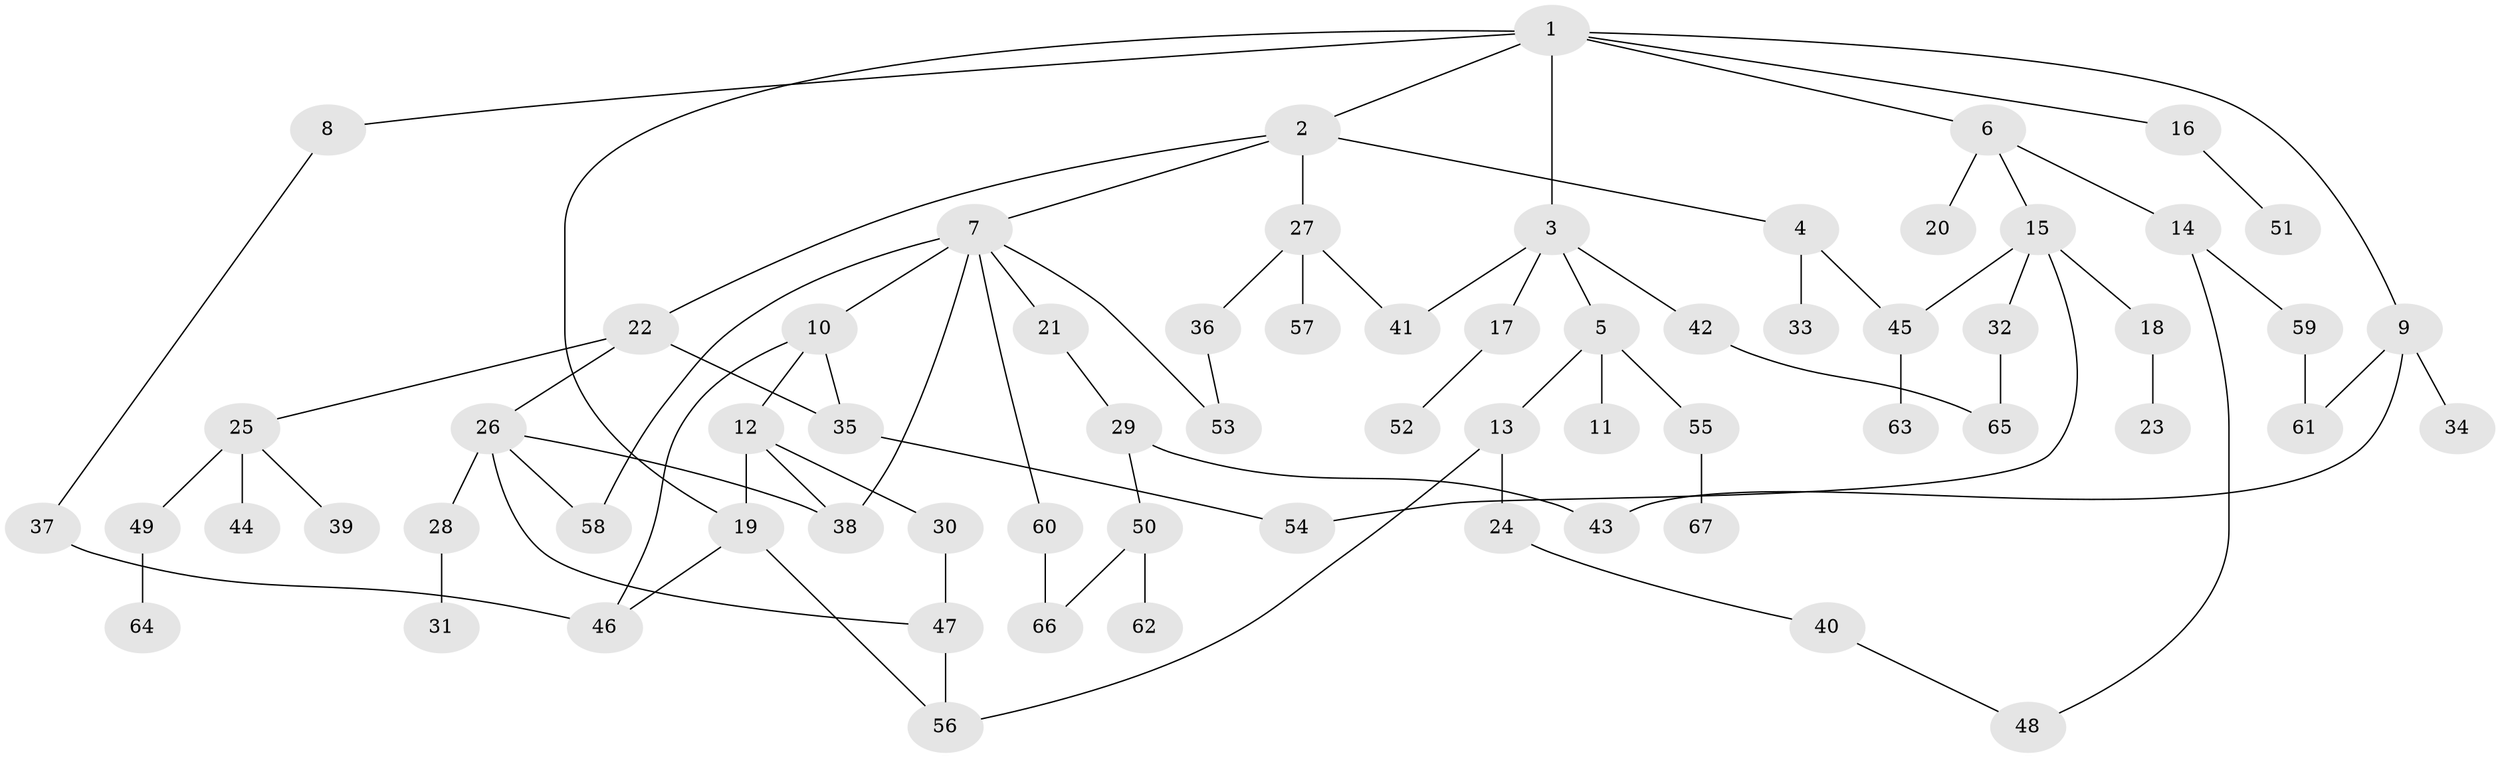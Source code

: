 // original degree distribution, {8: 0.007633587786259542, 7: 0.007633587786259542, 6: 0.022900763358778626, 4: 0.0916030534351145, 5: 0.03816793893129771, 3: 0.183206106870229, 1: 0.366412213740458, 2: 0.2824427480916031}
// Generated by graph-tools (version 1.1) at 2025/34/03/09/25 02:34:06]
// undirected, 67 vertices, 85 edges
graph export_dot {
graph [start="1"]
  node [color=gray90,style=filled];
  1;
  2;
  3;
  4;
  5;
  6;
  7;
  8;
  9;
  10;
  11;
  12;
  13;
  14;
  15;
  16;
  17;
  18;
  19;
  20;
  21;
  22;
  23;
  24;
  25;
  26;
  27;
  28;
  29;
  30;
  31;
  32;
  33;
  34;
  35;
  36;
  37;
  38;
  39;
  40;
  41;
  42;
  43;
  44;
  45;
  46;
  47;
  48;
  49;
  50;
  51;
  52;
  53;
  54;
  55;
  56;
  57;
  58;
  59;
  60;
  61;
  62;
  63;
  64;
  65;
  66;
  67;
  1 -- 2 [weight=1.0];
  1 -- 3 [weight=1.0];
  1 -- 6 [weight=1.0];
  1 -- 8 [weight=1.0];
  1 -- 9 [weight=1.0];
  1 -- 16 [weight=1.0];
  1 -- 19 [weight=1.0];
  2 -- 4 [weight=1.0];
  2 -- 7 [weight=1.0];
  2 -- 22 [weight=1.0];
  2 -- 27 [weight=2.0];
  3 -- 5 [weight=1.0];
  3 -- 17 [weight=1.0];
  3 -- 41 [weight=1.0];
  3 -- 42 [weight=1.0];
  4 -- 33 [weight=1.0];
  4 -- 45 [weight=1.0];
  5 -- 11 [weight=1.0];
  5 -- 13 [weight=1.0];
  5 -- 55 [weight=1.0];
  6 -- 14 [weight=1.0];
  6 -- 15 [weight=1.0];
  6 -- 20 [weight=1.0];
  7 -- 10 [weight=1.0];
  7 -- 21 [weight=1.0];
  7 -- 38 [weight=1.0];
  7 -- 53 [weight=1.0];
  7 -- 58 [weight=1.0];
  7 -- 60 [weight=1.0];
  8 -- 37 [weight=1.0];
  9 -- 34 [weight=1.0];
  9 -- 43 [weight=1.0];
  9 -- 61 [weight=1.0];
  10 -- 12 [weight=1.0];
  10 -- 35 [weight=1.0];
  10 -- 46 [weight=1.0];
  12 -- 19 [weight=1.0];
  12 -- 30 [weight=1.0];
  12 -- 38 [weight=1.0];
  13 -- 24 [weight=2.0];
  13 -- 56 [weight=1.0];
  14 -- 48 [weight=1.0];
  14 -- 59 [weight=1.0];
  15 -- 18 [weight=1.0];
  15 -- 32 [weight=1.0];
  15 -- 45 [weight=1.0];
  15 -- 54 [weight=1.0];
  16 -- 51 [weight=1.0];
  17 -- 52 [weight=1.0];
  18 -- 23 [weight=1.0];
  19 -- 46 [weight=1.0];
  19 -- 56 [weight=1.0];
  21 -- 29 [weight=1.0];
  22 -- 25 [weight=1.0];
  22 -- 26 [weight=1.0];
  22 -- 35 [weight=1.0];
  24 -- 40 [weight=1.0];
  25 -- 39 [weight=1.0];
  25 -- 44 [weight=3.0];
  25 -- 49 [weight=1.0];
  26 -- 28 [weight=1.0];
  26 -- 38 [weight=1.0];
  26 -- 47 [weight=1.0];
  26 -- 58 [weight=1.0];
  27 -- 36 [weight=1.0];
  27 -- 41 [weight=1.0];
  27 -- 57 [weight=1.0];
  28 -- 31 [weight=2.0];
  29 -- 43 [weight=2.0];
  29 -- 50 [weight=1.0];
  30 -- 47 [weight=1.0];
  32 -- 65 [weight=1.0];
  35 -- 54 [weight=1.0];
  36 -- 53 [weight=1.0];
  37 -- 46 [weight=2.0];
  40 -- 48 [weight=1.0];
  42 -- 65 [weight=1.0];
  45 -- 63 [weight=1.0];
  47 -- 56 [weight=1.0];
  49 -- 64 [weight=1.0];
  50 -- 62 [weight=2.0];
  50 -- 66 [weight=1.0];
  55 -- 67 [weight=1.0];
  59 -- 61 [weight=1.0];
  60 -- 66 [weight=1.0];
}
